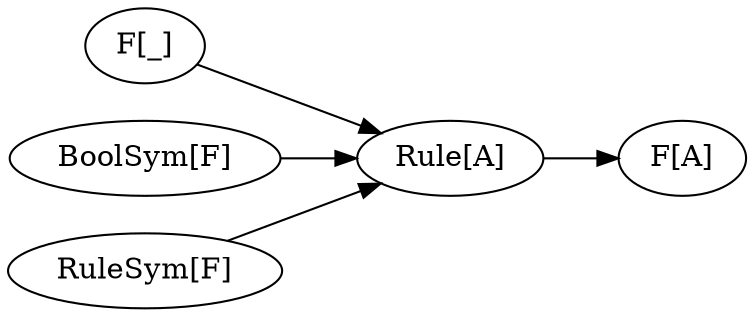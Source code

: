 digraph {
    rankdir=LR
    F[label="F[_]" class="disabled"]
    BoolSym[label="BoolSym[F]" class="add"]
    RuleSym[label="RuleSym[F]" class="disabled"]
    Rule[label="Rule[A]" class="choice,disabled"]
    FA[label="F[A]" class="disabled"]

    F -> Rule[class="disabled"]
    BoolSym -> Rule[class="add"]
    RuleSym -> Rule[class="disabled"]
    Rule -> FA[class="disabled"]
}
